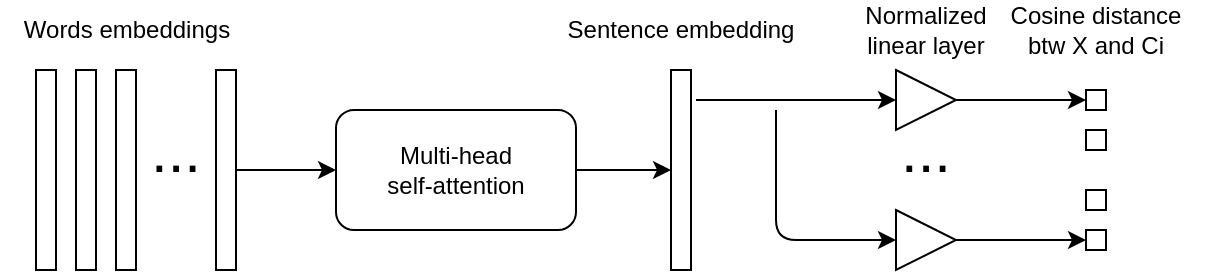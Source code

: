 <mxfile version="13.3.1" type="github">
  <diagram id="8PiFhN0lOcC597OMzhLN" name="Page-1">
    <mxGraphModel dx="689" dy="457" grid="1" gridSize="10" guides="1" tooltips="1" connect="1" arrows="1" fold="1" page="1" pageScale="1" pageWidth="850" pageHeight="1100" math="0" shadow="0">
      <root>
        <mxCell id="0" />
        <mxCell id="1" parent="0" />
        <mxCell id="tEIT_M-lIr8KalQBd7Zy-1" value="" style="rounded=0;whiteSpace=wrap;html=1;" vertex="1" parent="1">
          <mxGeometry x="70" y="140" width="10" height="100" as="geometry" />
        </mxCell>
        <mxCell id="tEIT_M-lIr8KalQBd7Zy-2" value="" style="rounded=0;whiteSpace=wrap;html=1;" vertex="1" parent="1">
          <mxGeometry x="90" y="140" width="10" height="100" as="geometry" />
        </mxCell>
        <mxCell id="tEIT_M-lIr8KalQBd7Zy-3" value="" style="rounded=0;whiteSpace=wrap;html=1;" vertex="1" parent="1">
          <mxGeometry x="110" y="140" width="10" height="100" as="geometry" />
        </mxCell>
        <mxCell id="tEIT_M-lIr8KalQBd7Zy-4" value="" style="rounded=0;whiteSpace=wrap;html=1;" vertex="1" parent="1">
          <mxGeometry x="160" y="140" width="10" height="100" as="geometry" />
        </mxCell>
        <mxCell id="tEIT_M-lIr8KalQBd7Zy-6" value="Words embeddings" style="text;html=1;strokeColor=none;fillColor=none;align=center;verticalAlign=middle;whiteSpace=wrap;rounded=0;" vertex="1" parent="1">
          <mxGeometry x="52.5" y="110" width="125" height="20" as="geometry" />
        </mxCell>
        <mxCell id="tEIT_M-lIr8KalQBd7Zy-7" value="" style="rounded=0;whiteSpace=wrap;html=1;" vertex="1" parent="1">
          <mxGeometry x="387.5" y="140" width="10" height="100" as="geometry" />
        </mxCell>
        <mxCell id="tEIT_M-lIr8KalQBd7Zy-8" value="&lt;div&gt;Multi-head&lt;/div&gt;&lt;div&gt;self-attention&lt;br&gt;&lt;/div&gt;" style="rounded=1;whiteSpace=wrap;html=1;" vertex="1" parent="1">
          <mxGeometry x="220" y="160" width="120" height="60" as="geometry" />
        </mxCell>
        <mxCell id="tEIT_M-lIr8KalQBd7Zy-9" value="" style="endArrow=classic;html=1;exitX=1;exitY=0.5;exitDx=0;exitDy=0;entryX=0;entryY=0.5;entryDx=0;entryDy=0;" edge="1" parent="1" source="tEIT_M-lIr8KalQBd7Zy-4" target="tEIT_M-lIr8KalQBd7Zy-8">
          <mxGeometry width="50" height="50" relative="1" as="geometry">
            <mxPoint x="400" y="360" as="sourcePoint" />
            <mxPoint x="450" y="310" as="targetPoint" />
          </mxGeometry>
        </mxCell>
        <mxCell id="tEIT_M-lIr8KalQBd7Zy-10" value="" style="endArrow=classic;html=1;exitX=1;exitY=0.5;exitDx=0;exitDy=0;entryX=0;entryY=0.5;entryDx=0;entryDy=0;" edge="1" parent="1" source="tEIT_M-lIr8KalQBd7Zy-8" target="tEIT_M-lIr8KalQBd7Zy-7">
          <mxGeometry width="50" height="50" relative="1" as="geometry">
            <mxPoint x="400" y="360" as="sourcePoint" />
            <mxPoint x="450" y="310" as="targetPoint" />
          </mxGeometry>
        </mxCell>
        <mxCell id="tEIT_M-lIr8KalQBd7Zy-11" value="Sentence embedding" style="text;html=1;strokeColor=none;fillColor=none;align=center;verticalAlign=middle;whiteSpace=wrap;rounded=0;" vertex="1" parent="1">
          <mxGeometry x="330" y="110" width="125" height="20" as="geometry" />
        </mxCell>
        <mxCell id="tEIT_M-lIr8KalQBd7Zy-18" value="" style="endArrow=classic;html=1;entryX=0.5;entryY=1;entryDx=0;entryDy=0;" edge="1" parent="1">
          <mxGeometry width="50" height="50" relative="1" as="geometry">
            <mxPoint x="400" y="155" as="sourcePoint" />
            <mxPoint x="500" y="155" as="targetPoint" />
          </mxGeometry>
        </mxCell>
        <mxCell id="tEIT_M-lIr8KalQBd7Zy-20" value="" style="triangle;whiteSpace=wrap;html=1;" vertex="1" parent="1">
          <mxGeometry x="500" y="140" width="30" height="30" as="geometry" />
        </mxCell>
        <mxCell id="tEIT_M-lIr8KalQBd7Zy-24" value="" style="endArrow=classic;html=1;exitX=1;exitY=0.5;exitDx=0;exitDy=0;entryX=0;entryY=0.5;entryDx=0;entryDy=0;" edge="1" parent="1" source="tEIT_M-lIr8KalQBd7Zy-20" target="tEIT_M-lIr8KalQBd7Zy-38">
          <mxGeometry width="50" height="50" relative="1" as="geometry">
            <mxPoint x="400" y="360" as="sourcePoint" />
            <mxPoint x="567.5" y="155" as="targetPoint" />
          </mxGeometry>
        </mxCell>
        <mxCell id="tEIT_M-lIr8KalQBd7Zy-29" value="&lt;div&gt;Cosine distance&lt;/div&gt;&lt;div&gt;btw X and Ci&lt;br&gt;&lt;/div&gt;" style="text;html=1;strokeColor=none;fillColor=none;align=center;verticalAlign=middle;whiteSpace=wrap;rounded=0;" vertex="1" parent="1">
          <mxGeometry x="535" y="107.5" width="130" height="25" as="geometry" />
        </mxCell>
        <mxCell id="tEIT_M-lIr8KalQBd7Zy-31" value="Normalized linear layer" style="text;html=1;strokeColor=none;fillColor=none;align=center;verticalAlign=middle;whiteSpace=wrap;rounded=0;" vertex="1" parent="1">
          <mxGeometry x="475" y="110" width="80" height="20" as="geometry" />
        </mxCell>
        <mxCell id="tEIT_M-lIr8KalQBd7Zy-32" value="" style="triangle;whiteSpace=wrap;html=1;" vertex="1" parent="1">
          <mxGeometry x="500" y="210" width="30" height="30" as="geometry" />
        </mxCell>
        <mxCell id="tEIT_M-lIr8KalQBd7Zy-35" value="&lt;font style=&quot;font-size: 30px&quot;&gt;...&lt;/font&gt;" style="text;html=1;strokeColor=none;fillColor=none;align=center;verticalAlign=middle;whiteSpace=wrap;rounded=0;" vertex="1" parent="1">
          <mxGeometry x="495" y="170" width="40" height="20" as="geometry" />
        </mxCell>
        <mxCell id="tEIT_M-lIr8KalQBd7Zy-37" value="" style="endArrow=classic;html=1;entryX=0;entryY=0.5;entryDx=0;entryDy=0;" edge="1" parent="1" target="tEIT_M-lIr8KalQBd7Zy-32">
          <mxGeometry width="50" height="50" relative="1" as="geometry">
            <mxPoint x="440" y="160" as="sourcePoint" />
            <mxPoint x="400" y="160" as="targetPoint" />
            <Array as="points">
              <mxPoint x="440" y="225" />
            </Array>
          </mxGeometry>
        </mxCell>
        <mxCell id="tEIT_M-lIr8KalQBd7Zy-38" value="" style="rounded=0;whiteSpace=wrap;html=1;" vertex="1" parent="1">
          <mxGeometry x="595" y="150" width="10" height="10" as="geometry" />
        </mxCell>
        <mxCell id="tEIT_M-lIr8KalQBd7Zy-39" value="" style="endArrow=classic;html=1;exitX=1;exitY=0.5;exitDx=0;exitDy=0;entryX=0;entryY=0.5;entryDx=0;entryDy=0;" edge="1" target="tEIT_M-lIr8KalQBd7Zy-40" parent="1">
          <mxGeometry width="50" height="50" relative="1" as="geometry">
            <mxPoint x="530" y="225" as="sourcePoint" />
            <mxPoint x="567.5" y="225" as="targetPoint" />
          </mxGeometry>
        </mxCell>
        <mxCell id="tEIT_M-lIr8KalQBd7Zy-40" value="" style="rounded=0;whiteSpace=wrap;html=1;" vertex="1" parent="1">
          <mxGeometry x="595" y="220" width="10" height="10" as="geometry" />
        </mxCell>
        <mxCell id="tEIT_M-lIr8KalQBd7Zy-43" value="" style="rounded=0;whiteSpace=wrap;html=1;" vertex="1" parent="1">
          <mxGeometry x="595" y="170" width="10" height="10" as="geometry" />
        </mxCell>
        <mxCell id="tEIT_M-lIr8KalQBd7Zy-44" value="" style="rounded=0;whiteSpace=wrap;html=1;" vertex="1" parent="1">
          <mxGeometry x="595" y="200" width="10" height="10" as="geometry" />
        </mxCell>
        <mxCell id="tEIT_M-lIr8KalQBd7Zy-47" value="&lt;font style=&quot;font-size: 30px&quot;&gt;...&lt;/font&gt;" style="text;html=1;strokeColor=none;fillColor=none;align=center;verticalAlign=middle;whiteSpace=wrap;rounded=0;" vertex="1" parent="1">
          <mxGeometry x="120" y="170" width="40" height="20" as="geometry" />
        </mxCell>
      </root>
    </mxGraphModel>
  </diagram>
</mxfile>
